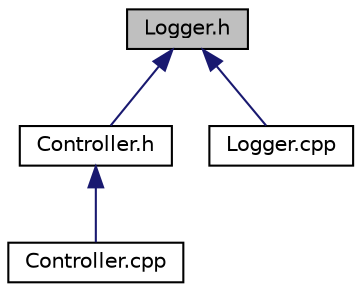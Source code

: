 digraph "Logger.h"
{
 // LATEX_PDF_SIZE
  edge [fontname="Helvetica",fontsize="10",labelfontname="Helvetica",labelfontsize="10"];
  node [fontname="Helvetica",fontsize="10",shape=record];
  Node1 [label="Logger.h",height=0.2,width=0.4,color="black", fillcolor="grey75", style="filled", fontcolor="black",tooltip="Заголовочный файл, определяющий класс логгера"];
  Node1 -> Node2 [dir="back",color="midnightblue",fontsize="10",style="solid",fontname="Helvetica"];
  Node2 [label="Controller.h",height=0.2,width=0.4,color="black", fillcolor="white", style="filled",URL="$_controller_8h.html",tooltip="Заголовочный файл, определяющий класс Controller и псевдоним типа page_t."];
  Node2 -> Node3 [dir="back",color="midnightblue",fontsize="10",style="solid",fontname="Helvetica"];
  Node3 [label="Controller.cpp",height=0.2,width=0.4,color="black", fillcolor="white", style="filled",URL="$_controller_8cpp.html",tooltip=" "];
  Node1 -> Node4 [dir="back",color="midnightblue",fontsize="10",style="solid",fontname="Helvetica"];
  Node4 [label="Logger.cpp",height=0.2,width=0.4,color="black", fillcolor="white", style="filled",URL="$_logger_8cpp.html",tooltip=" "];
}
